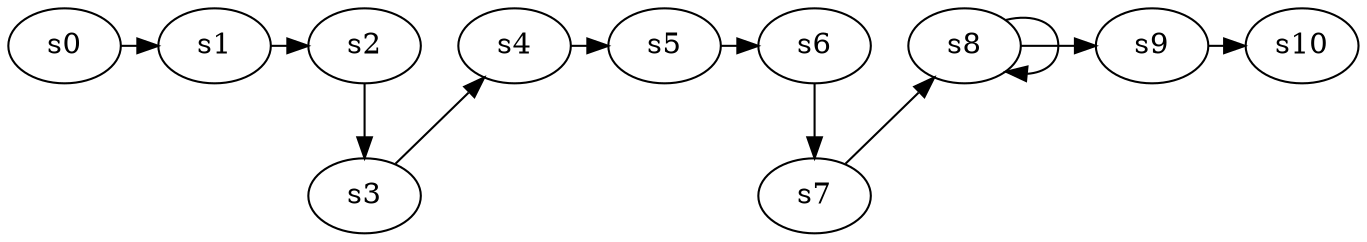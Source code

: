 digraph game_0164_chain_11 {
    s0 [name="s0", player=0];
    s1 [name="s1", player=1];
    s2 [name="s2", player=0];
    s3 [name="s3", player=1];
    s4 [name="s4", player=0];
    s5 [name="s5", player=1];
    s6 [name="s6", player=0];
    s7 [name="s7", player=1, target=1];
    s8 [name="s8", player=0];
    s9 [name="s9", player=1];
    s10 [name="s10", player=0];

    s0 -> s1 [constraint="time % 5 == 0"];
    s1 -> s2 [constraint="time == 3 || time == 16"];
    s2 -> s3;
    s3 -> s4 [constraint="time == 3 || time == 8 || time == 14 || time == 19"];
    s4 -> s5 [constraint="time % 2 == 0"];
    s5 -> s6 [constraint="time == 10"];
    s6 -> s7;
    s7 -> s8 [constraint="time % 3 == 2"];
    s8 -> s9 [constraint="time == 12 || time == 14 || time == 18"];
    s9 -> s10 [constraint="time % 3 == 1"];
    s8 -> s8 [constraint="time % 3 == 0"];
}
